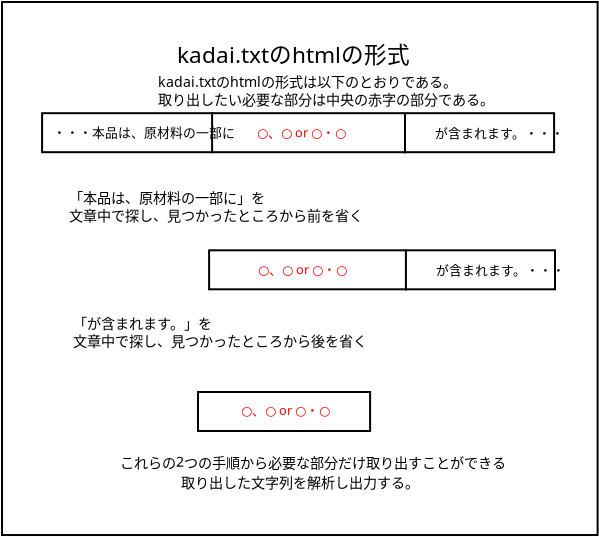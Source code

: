 <?xml version="1.0" encoding="UTF-8"?>
<dia:diagram xmlns:dia="http://www.lysator.liu.se/~alla/dia/">
  <dia:layer name="背景" visible="true" active="true">
    <dia:object type="Flowchart - Box" version="0" id="O0">
      <dia:attribute name="obj_pos">
        <dia:point val="3.095,-0.46"/>
      </dia:attribute>
      <dia:attribute name="obj_bb">
        <dia:rectangle val="3.045,-0.51;32.926,26.241"/>
      </dia:attribute>
      <dia:attribute name="elem_corner">
        <dia:point val="3.095,-0.46"/>
      </dia:attribute>
      <dia:attribute name="elem_width">
        <dia:real val="29.781"/>
      </dia:attribute>
      <dia:attribute name="elem_height">
        <dia:real val="26.651"/>
      </dia:attribute>
      <dia:attribute name="show_background">
        <dia:boolean val="true"/>
      </dia:attribute>
      <dia:attribute name="padding">
        <dia:real val="0.5"/>
      </dia:attribute>
      <dia:attribute name="text">
        <dia:composite type="text">
          <dia:attribute name="string">
            <dia:string>##</dia:string>
          </dia:attribute>
          <dia:attribute name="font">
            <dia:font family="sans" style="0" name="Helvetica"/>
          </dia:attribute>
          <dia:attribute name="height">
            <dia:real val="0.8"/>
          </dia:attribute>
          <dia:attribute name="pos">
            <dia:point val="17.986,13.028"/>
          </dia:attribute>
          <dia:attribute name="color">
            <dia:color val="#000000"/>
          </dia:attribute>
          <dia:attribute name="alignment">
            <dia:enum val="1"/>
          </dia:attribute>
        </dia:composite>
      </dia:attribute>
    </dia:object>
    <dia:object type="Standard - Box" version="0" id="O1">
      <dia:attribute name="obj_pos">
        <dia:point val="5.1,5.1"/>
      </dia:attribute>
      <dia:attribute name="obj_bb">
        <dia:rectangle val="5.05,5.05;30.75,7.1"/>
      </dia:attribute>
      <dia:attribute name="elem_corner">
        <dia:point val="5.1,5.1"/>
      </dia:attribute>
      <dia:attribute name="elem_width">
        <dia:real val="25.6"/>
      </dia:attribute>
      <dia:attribute name="elem_height">
        <dia:real val="1.95"/>
      </dia:attribute>
      <dia:attribute name="show_background">
        <dia:boolean val="true"/>
      </dia:attribute>
    </dia:object>
    <dia:object type="Standard - Text" version="1" id="O2">
      <dia:attribute name="obj_pos">
        <dia:point val="5.65,6.3"/>
      </dia:attribute>
      <dia:attribute name="obj_bb">
        <dia:rectangle val="5.65,5.737;13.22,6.378"/>
      </dia:attribute>
      <dia:attribute name="text">
        <dia:composite type="text">
          <dia:attribute name="string">
            <dia:string>#・・・本品は、原材料の一部に#</dia:string>
          </dia:attribute>
          <dia:attribute name="font">
            <dia:font family="sans" style="0" name="Helvetica"/>
          </dia:attribute>
          <dia:attribute name="height">
            <dia:real val="0.8"/>
          </dia:attribute>
          <dia:attribute name="pos">
            <dia:point val="5.65,6.3"/>
          </dia:attribute>
          <dia:attribute name="color">
            <dia:color val="#000000"/>
          </dia:attribute>
          <dia:attribute name="alignment">
            <dia:enum val="0"/>
          </dia:attribute>
        </dia:composite>
      </dia:attribute>
      <dia:attribute name="valign">
        <dia:enum val="3"/>
      </dia:attribute>
    </dia:object>
    <dia:object type="Standard - Line" version="0" id="O3">
      <dia:attribute name="obj_pos">
        <dia:point val="13.6,5.05"/>
      </dia:attribute>
      <dia:attribute name="obj_bb">
        <dia:rectangle val="13.55,5;13.65,7.15"/>
      </dia:attribute>
      <dia:attribute name="conn_endpoints">
        <dia:point val="13.6,5.05"/>
        <dia:point val="13.6,7.1"/>
      </dia:attribute>
      <dia:attribute name="numcp">
        <dia:int val="1"/>
      </dia:attribute>
    </dia:object>
    <dia:object type="Standard - Line" version="0" id="O4">
      <dia:attribute name="obj_pos">
        <dia:point val="23.245,5.065"/>
      </dia:attribute>
      <dia:attribute name="obj_bb">
        <dia:rectangle val="23.195,5.015;23.295,7.165"/>
      </dia:attribute>
      <dia:attribute name="conn_endpoints">
        <dia:point val="23.245,5.065"/>
        <dia:point val="23.245,7.115"/>
      </dia:attribute>
      <dia:attribute name="numcp">
        <dia:int val="1"/>
      </dia:attribute>
    </dia:object>
    <dia:object type="Standard - Text" version="1" id="O5">
      <dia:attribute name="obj_pos">
        <dia:point val="15.85,6.3"/>
      </dia:attribute>
      <dia:attribute name="obj_bb">
        <dia:rectangle val="15.85,5.737;20.02,6.378"/>
      </dia:attribute>
      <dia:attribute name="text">
        <dia:composite type="text">
          <dia:attribute name="string">
            <dia:string>#○、○ or ○・○#</dia:string>
          </dia:attribute>
          <dia:attribute name="font">
            <dia:font family="sans" style="0" name="Helvetica"/>
          </dia:attribute>
          <dia:attribute name="height">
            <dia:real val="0.8"/>
          </dia:attribute>
          <dia:attribute name="pos">
            <dia:point val="15.85,6.3"/>
          </dia:attribute>
          <dia:attribute name="color">
            <dia:color val="#ff0000"/>
          </dia:attribute>
          <dia:attribute name="alignment">
            <dia:enum val="0"/>
          </dia:attribute>
        </dia:composite>
      </dia:attribute>
      <dia:attribute name="valign">
        <dia:enum val="3"/>
      </dia:attribute>
    </dia:object>
    <dia:object type="Standard - Text" version="1" id="O6">
      <dia:attribute name="obj_pos">
        <dia:point val="24.75,6.34"/>
      </dia:attribute>
      <dia:attribute name="obj_bb">
        <dia:rectangle val="24.75,5.777;29.575,6.418"/>
      </dia:attribute>
      <dia:attribute name="text">
        <dia:composite type="text">
          <dia:attribute name="string">
            <dia:string>#が含まれます。・・・#</dia:string>
          </dia:attribute>
          <dia:attribute name="font">
            <dia:font family="sans" style="0" name="Helvetica"/>
          </dia:attribute>
          <dia:attribute name="height">
            <dia:real val="0.8"/>
          </dia:attribute>
          <dia:attribute name="pos">
            <dia:point val="24.75,6.34"/>
          </dia:attribute>
          <dia:attribute name="color">
            <dia:color val="#000000"/>
          </dia:attribute>
          <dia:attribute name="alignment">
            <dia:enum val="0"/>
          </dia:attribute>
        </dia:composite>
      </dia:attribute>
      <dia:attribute name="valign">
        <dia:enum val="3"/>
      </dia:attribute>
    </dia:object>
    <dia:object type="Standard - Text" version="1" id="O7">
      <dia:attribute name="obj_pos">
        <dia:point val="6.45,9.59"/>
      </dia:attribute>
      <dia:attribute name="obj_bb">
        <dia:rectangle val="6.45,8.97;19.562,10.557"/>
      </dia:attribute>
      <dia:attribute name="text">
        <dia:composite type="text">
          <dia:attribute name="string">
            <dia:string>#「本品は、原材料の一部に」を
文章中で探し、見つかったところから前を省く#</dia:string>
          </dia:attribute>
          <dia:attribute name="font">
            <dia:font family="sans" style="0" name="Helvetica"/>
          </dia:attribute>
          <dia:attribute name="height">
            <dia:real val="0.882"/>
          </dia:attribute>
          <dia:attribute name="pos">
            <dia:point val="6.45,9.59"/>
          </dia:attribute>
          <dia:attribute name="color">
            <dia:color val="#000000"/>
          </dia:attribute>
          <dia:attribute name="alignment">
            <dia:enum val="0"/>
          </dia:attribute>
        </dia:composite>
      </dia:attribute>
      <dia:attribute name="valign">
        <dia:enum val="3"/>
      </dia:attribute>
    </dia:object>
    <dia:object type="Standard - Text" version="1" id="O8">
      <dia:attribute name="obj_pos">
        <dia:point val="11.85,2.59"/>
      </dia:attribute>
      <dia:attribute name="obj_bb">
        <dia:rectangle val="11.85,1.595;23.14,2.725"/>
      </dia:attribute>
      <dia:attribute name="text">
        <dia:composite type="text">
          <dia:attribute name="string">
            <dia:string>#kadai.txtのhtmlの形式#</dia:string>
          </dia:attribute>
          <dia:attribute name="font">
            <dia:font family="sans" style="0" name="Helvetica"/>
          </dia:attribute>
          <dia:attribute name="height">
            <dia:real val="1.411"/>
          </dia:attribute>
          <dia:attribute name="pos">
            <dia:point val="11.85,2.59"/>
          </dia:attribute>
          <dia:attribute name="color">
            <dia:color val="#000000"/>
          </dia:attribute>
          <dia:attribute name="alignment">
            <dia:enum val="0"/>
          </dia:attribute>
        </dia:composite>
      </dia:attribute>
      <dia:attribute name="valign">
        <dia:enum val="3"/>
      </dia:attribute>
    </dia:object>
    <dia:object type="Standard - Text" version="1" id="O9">
      <dia:attribute name="obj_pos">
        <dia:point val="10.9,3.79"/>
      </dia:attribute>
      <dia:attribute name="obj_bb">
        <dia:rectangle val="10.9,3.152;26.74,4.792"/>
      </dia:attribute>
      <dia:attribute name="text">
        <dia:composite type="text">
          <dia:attribute name="string">
            <dia:string>#kadai.txtのhtmlの形式は以下のとおりである。
取り出したい必要な部分は中央の赤字の部分である。#</dia:string>
          </dia:attribute>
          <dia:attribute name="font">
            <dia:font family="sans" style="0" name="Helvetica"/>
          </dia:attribute>
          <dia:attribute name="height">
            <dia:real val="0.882"/>
          </dia:attribute>
          <dia:attribute name="pos">
            <dia:point val="10.9,3.79"/>
          </dia:attribute>
          <dia:attribute name="color">
            <dia:color val="#000000"/>
          </dia:attribute>
          <dia:attribute name="alignment">
            <dia:enum val="0"/>
          </dia:attribute>
        </dia:composite>
      </dia:attribute>
      <dia:attribute name="valign">
        <dia:enum val="3"/>
      </dia:attribute>
    </dia:object>
    <dia:object type="Standard - Box" version="0" id="O10">
      <dia:attribute name="obj_pos">
        <dia:point val="13.45,11.955"/>
      </dia:attribute>
      <dia:attribute name="obj_bb">
        <dia:rectangle val="13.4,11.905;30.795,13.955"/>
      </dia:attribute>
      <dia:attribute name="elem_corner">
        <dia:point val="13.45,11.955"/>
      </dia:attribute>
      <dia:attribute name="elem_width">
        <dia:real val="17.295"/>
      </dia:attribute>
      <dia:attribute name="elem_height">
        <dia:real val="1.95"/>
      </dia:attribute>
      <dia:attribute name="show_background">
        <dia:boolean val="true"/>
      </dia:attribute>
    </dia:object>
    <dia:object type="Standard - Line" version="0" id="O11">
      <dia:attribute name="obj_pos">
        <dia:point val="23.29,11.92"/>
      </dia:attribute>
      <dia:attribute name="obj_bb">
        <dia:rectangle val="23.24,11.87;23.34,14.02"/>
      </dia:attribute>
      <dia:attribute name="conn_endpoints">
        <dia:point val="23.29,11.92"/>
        <dia:point val="23.29,13.97"/>
      </dia:attribute>
      <dia:attribute name="numcp">
        <dia:int val="1"/>
      </dia:attribute>
    </dia:object>
    <dia:object type="Standard - Text" version="1" id="O12">
      <dia:attribute name="obj_pos">
        <dia:point val="15.895,13.155"/>
      </dia:attribute>
      <dia:attribute name="obj_bb">
        <dia:rectangle val="15.895,12.592;20.065,13.232"/>
      </dia:attribute>
      <dia:attribute name="text">
        <dia:composite type="text">
          <dia:attribute name="string">
            <dia:string>#○、○ or ○・○#</dia:string>
          </dia:attribute>
          <dia:attribute name="font">
            <dia:font family="sans" style="0" name="Helvetica"/>
          </dia:attribute>
          <dia:attribute name="height">
            <dia:real val="0.8"/>
          </dia:attribute>
          <dia:attribute name="pos">
            <dia:point val="15.895,13.155"/>
          </dia:attribute>
          <dia:attribute name="color">
            <dia:color val="#ff0000"/>
          </dia:attribute>
          <dia:attribute name="alignment">
            <dia:enum val="0"/>
          </dia:attribute>
        </dia:composite>
      </dia:attribute>
      <dia:attribute name="valign">
        <dia:enum val="3"/>
      </dia:attribute>
    </dia:object>
    <dia:object type="Standard - Text" version="1" id="O13">
      <dia:attribute name="obj_pos">
        <dia:point val="24.795,13.195"/>
      </dia:attribute>
      <dia:attribute name="obj_bb">
        <dia:rectangle val="24.795,12.633;29.62,13.273"/>
      </dia:attribute>
      <dia:attribute name="text">
        <dia:composite type="text">
          <dia:attribute name="string">
            <dia:string>#が含まれます。・・・#</dia:string>
          </dia:attribute>
          <dia:attribute name="font">
            <dia:font family="sans" style="0" name="Helvetica"/>
          </dia:attribute>
          <dia:attribute name="height">
            <dia:real val="0.8"/>
          </dia:attribute>
          <dia:attribute name="pos">
            <dia:point val="24.795,13.195"/>
          </dia:attribute>
          <dia:attribute name="color">
            <dia:color val="#000000"/>
          </dia:attribute>
          <dia:attribute name="alignment">
            <dia:enum val="0"/>
          </dia:attribute>
        </dia:composite>
      </dia:attribute>
      <dia:attribute name="valign">
        <dia:enum val="3"/>
      </dia:attribute>
    </dia:object>
    <dia:object type="Standard - Box" version="0" id="O14">
      <dia:attribute name="obj_pos">
        <dia:point val="12.895,19.04"/>
      </dia:attribute>
      <dia:attribute name="obj_bb">
        <dia:rectangle val="12.845,18.99;21.55,21.04"/>
      </dia:attribute>
      <dia:attribute name="elem_corner">
        <dia:point val="12.895,19.04"/>
      </dia:attribute>
      <dia:attribute name="elem_width">
        <dia:real val="8.605"/>
      </dia:attribute>
      <dia:attribute name="elem_height">
        <dia:real val="1.95"/>
      </dia:attribute>
      <dia:attribute name="show_background">
        <dia:boolean val="true"/>
      </dia:attribute>
    </dia:object>
    <dia:object type="Standard - Text" version="1" id="O15">
      <dia:attribute name="obj_pos">
        <dia:point val="15.04,20.19"/>
      </dia:attribute>
      <dia:attribute name="obj_bb">
        <dia:rectangle val="15.04,19.628;19.21,20.267"/>
      </dia:attribute>
      <dia:attribute name="text">
        <dia:composite type="text">
          <dia:attribute name="string">
            <dia:string>#○、○ or ○・○#</dia:string>
          </dia:attribute>
          <dia:attribute name="font">
            <dia:font family="sans" style="0" name="Helvetica"/>
          </dia:attribute>
          <dia:attribute name="height">
            <dia:real val="0.8"/>
          </dia:attribute>
          <dia:attribute name="pos">
            <dia:point val="15.04,20.19"/>
          </dia:attribute>
          <dia:attribute name="color">
            <dia:color val="#ff0000"/>
          </dia:attribute>
          <dia:attribute name="alignment">
            <dia:enum val="0"/>
          </dia:attribute>
        </dia:composite>
      </dia:attribute>
      <dia:attribute name="valign">
        <dia:enum val="3"/>
      </dia:attribute>
    </dia:object>
    <dia:object type="Standard - Text" version="1" id="O16">
      <dia:attribute name="obj_pos">
        <dia:point val="6.645,15.875"/>
      </dia:attribute>
      <dia:attribute name="obj_bb">
        <dia:rectangle val="6.645,15.255;19.758,16.842"/>
      </dia:attribute>
      <dia:attribute name="text">
        <dia:composite type="text">
          <dia:attribute name="string">
            <dia:string>#「が含まれます。」を
文章中で探し、見つかったところから後を省く#</dia:string>
          </dia:attribute>
          <dia:attribute name="font">
            <dia:font family="sans" style="0" name="Helvetica"/>
          </dia:attribute>
          <dia:attribute name="height">
            <dia:real val="0.882"/>
          </dia:attribute>
          <dia:attribute name="pos">
            <dia:point val="6.645,15.875"/>
          </dia:attribute>
          <dia:attribute name="color">
            <dia:color val="#000000"/>
          </dia:attribute>
          <dia:attribute name="alignment">
            <dia:enum val="0"/>
          </dia:attribute>
        </dia:composite>
      </dia:attribute>
      <dia:attribute name="valign">
        <dia:enum val="3"/>
      </dia:attribute>
    </dia:object>
    <dia:object type="Standard - Text" version="1" id="O17">
      <dia:attribute name="obj_pos">
        <dia:point val="8.995,22.84"/>
      </dia:attribute>
      <dia:attribute name="obj_bb">
        <dia:rectangle val="8.995,22.22;26.968,22.925"/>
      </dia:attribute>
      <dia:attribute name="text">
        <dia:composite type="text">
          <dia:attribute name="string">
            <dia:string>#これらの2つの手順から必要な部分だけ取り出すことができる#</dia:string>
          </dia:attribute>
          <dia:attribute name="font">
            <dia:font family="sans" style="0" name="Helvetica"/>
          </dia:attribute>
          <dia:attribute name="height">
            <dia:real val="0.882"/>
          </dia:attribute>
          <dia:attribute name="pos">
            <dia:point val="8.995,22.84"/>
          </dia:attribute>
          <dia:attribute name="color">
            <dia:color val="#000000"/>
          </dia:attribute>
          <dia:attribute name="alignment">
            <dia:enum val="0"/>
          </dia:attribute>
        </dia:composite>
      </dia:attribute>
      <dia:attribute name="valign">
        <dia:enum val="3"/>
      </dia:attribute>
    </dia:object>
    <dia:object type="Standard - Text" version="1" id="O18">
      <dia:attribute name="obj_pos">
        <dia:point val="12.04,23.825"/>
      </dia:attribute>
      <dia:attribute name="obj_bb">
        <dia:rectangle val="12.04,23.205;22.89,23.91"/>
      </dia:attribute>
      <dia:attribute name="text">
        <dia:composite type="text">
          <dia:attribute name="string">
            <dia:string>#取り出した文字列を解析し出力する。#</dia:string>
          </dia:attribute>
          <dia:attribute name="font">
            <dia:font family="sans" style="0" name="Helvetica"/>
          </dia:attribute>
          <dia:attribute name="height">
            <dia:real val="0.882"/>
          </dia:attribute>
          <dia:attribute name="pos">
            <dia:point val="12.04,23.825"/>
          </dia:attribute>
          <dia:attribute name="color">
            <dia:color val="#000000"/>
          </dia:attribute>
          <dia:attribute name="alignment">
            <dia:enum val="0"/>
          </dia:attribute>
        </dia:composite>
      </dia:attribute>
      <dia:attribute name="valign">
        <dia:enum val="3"/>
      </dia:attribute>
    </dia:object>
  </dia:layer>
</dia:diagram>
